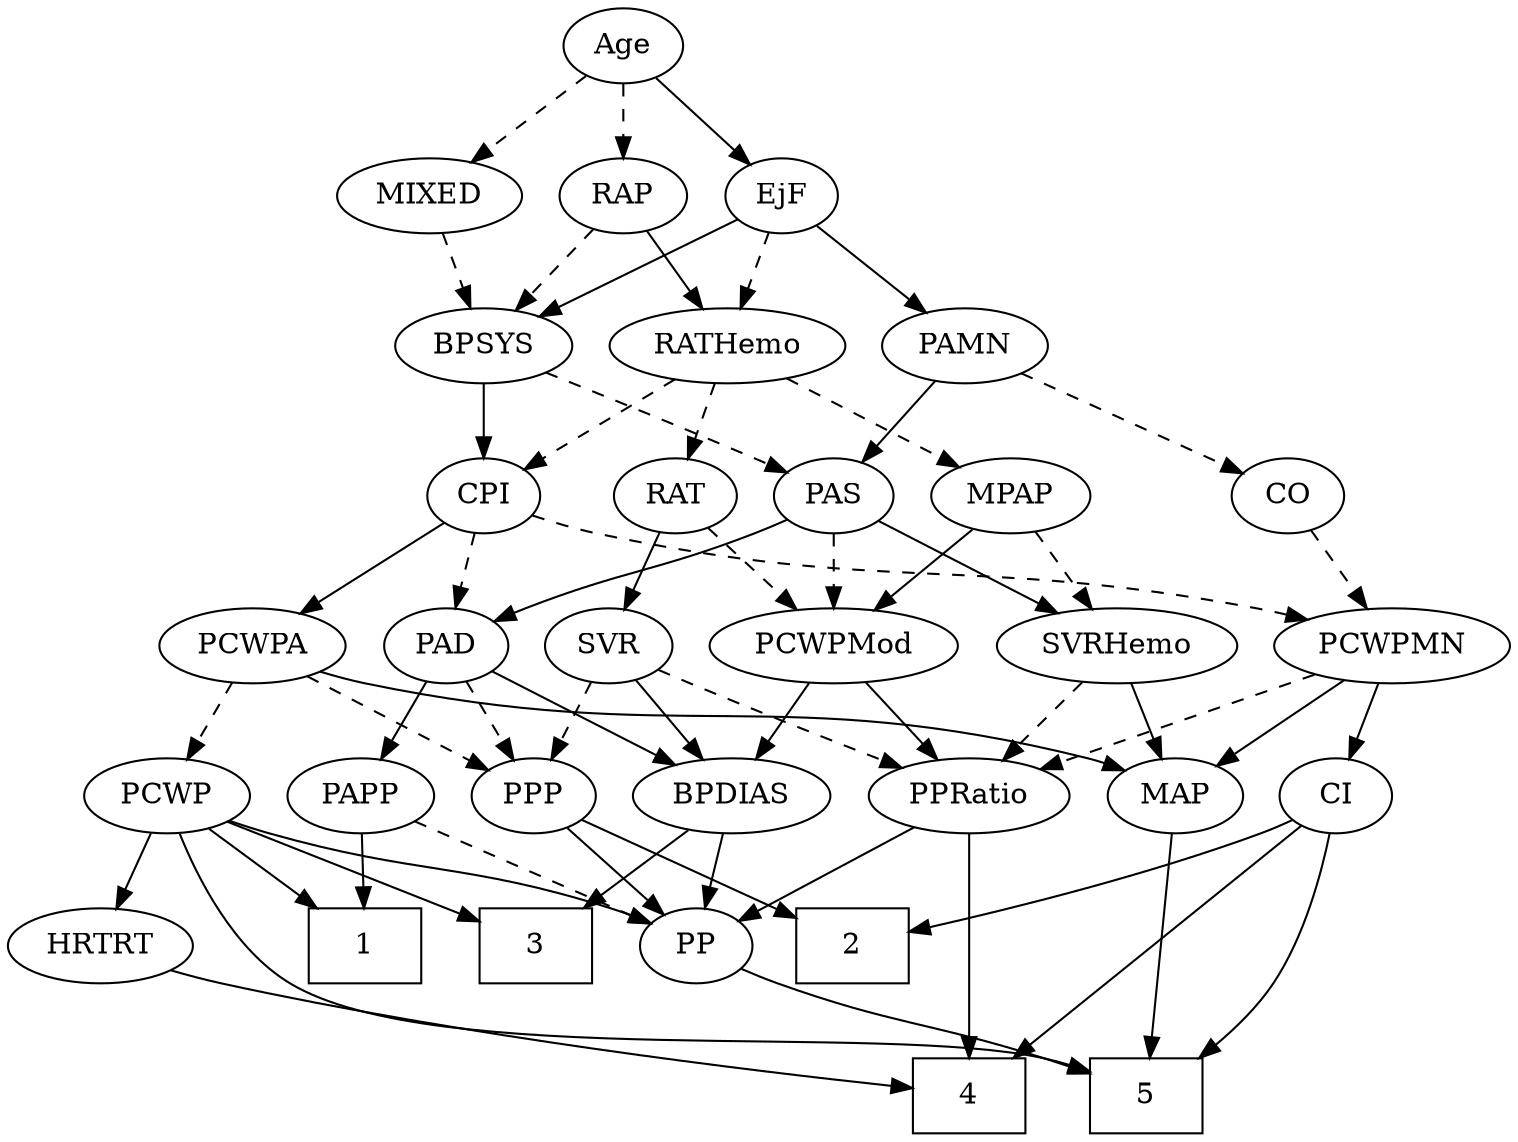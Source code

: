 strict digraph {
	graph [bb="0,0,661.69,540"];
	node [label="\N"];
	1	[height=0.5,
		pos="162.65,90",
		shape=box,
		width=0.75];
	2	[height=0.5,
		pos="378.65,90",
		shape=box,
		width=0.75];
	3	[height=0.5,
		pos="234.65,90",
		shape=box,
		width=0.75];
	4	[height=0.5,
		pos="433.65,18",
		shape=box,
		width=0.75];
	5	[height=0.5,
		pos="506.65,18",
		shape=box,
		width=0.75];
	Age	[height=0.5,
		pos="274.65,522",
		width=0.75];
	EjF	[height=0.5,
		pos="347.65,450",
		width=0.75];
	Age -> EjF	[pos="e,332.9,465.14 289.42,506.83 299.81,496.87 313.89,483.37 325.6,472.14",
		style=solid];
	RAP	[height=0.5,
		pos="274.65,450",
		width=0.77632];
	Age -> RAP	[pos="e,274.65,468.1 274.65,503.7 274.65,495.98 274.65,486.71 274.65,478.11",
		style=dashed];
	MIXED	[height=0.5,
		pos="188.65,450",
		width=1.1193];
	Age -> MIXED	[pos="e,207.27,466.16 258.06,507.5 245.91,497.61 229.15,483.96 215.14,472.56",
		style=dashed];
	BPSYS	[height=0.5,
		pos="215.65,378",
		width=1.0471];
	EjF -> BPSYS	[pos="e,240.17,392 327.02,438.06 306.19,427.02 273.67,409.77 249.14,396.76",
		style=solid];
	PAMN	[height=0.5,
		pos="424.65,378",
		width=1.011];
	EjF -> PAMN	[pos="e,408.02,394.11 363.23,434.83 373.9,425.13 388.26,412.08 400.42,401.03",
		style=solid];
	RATHemo	[height=0.5,
		pos="320.65,378",
		width=1.3721];
	EjF -> RATHemo	[pos="e,327.19,395.96 341.25,432.41 338.13,424.34 334.31,414.43 330.81,405.35",
		style=dashed];
	RAP -> BPSYS	[pos="e,229.24,395.13 261.84,433.81 254.25,424.8 244.45,413.18 235.84,402.95",
		style=dashed];
	RAP -> RATHemo	[pos="e,309.61,395.8 285.08,433.12 290.69,424.59 297.72,413.89 304.05,404.25",
		style=solid];
	MIXED -> BPSYS	[pos="e,209.17,395.79 195.18,432.05 198.27,424.06 202.02,414.33 205.46,405.4",
		style=dashed];
	MPAP	[height=0.5,
		pos="453.65,306",
		width=0.97491];
	PCWPMod	[height=0.5,
		pos="373.65,234",
		width=1.4443];
	MPAP -> PCWPMod	[pos="e,391.98,251.04 436.68,290.15 425.92,280.74 411.79,268.37 399.63,257.73",
		style=solid];
	SVRHemo	[height=0.5,
		pos="493.65,234",
		width=1.3902];
	MPAP -> SVRHemo	[pos="e,483.96,251.96 463.13,288.41 467.84,280.16 473.64,270.01 478.92,260.78",
		style=dashed];
	PAS	[height=0.5,
		pos="373.65,306",
		width=0.75];
	BPSYS -> PAS	[pos="e,352.38,317.18 242.89,365.45 267.69,354.88 305.25,338.68 337.65,324 339.44,323.19 341.28,322.34 343.14,321.49",
		style=dashed];
	CPI	[height=0.5,
		pos="215.65,306",
		width=0.75];
	BPSYS -> CPI	[pos="e,215.65,324.1 215.65,359.7 215.65,351.98 215.65,342.71 215.65,334.11",
		style=solid];
	PAD	[height=0.5,
		pos="200.65,234",
		width=0.79437];
	BPDIAS	[height=0.5,
		pos="326.65,162",
		width=1.1735];
	PAD -> BPDIAS	[pos="e,301.91,176.74 221.45,221.44 240.87,210.66 270.17,194.38 292.92,181.73",
		style=solid];
	PPP	[height=0.5,
		pos="239.65,162",
		width=0.75];
	PAD -> PPP	[pos="e,230.65,179.15 209.69,216.76 214.47,208.19 220.43,197.49 225.77,187.9",
		style=dashed];
	PAPP	[height=0.5,
		pos="162.65,162",
		width=0.88464];
	PAD -> PAPP	[pos="e,171.68,179.63 191.83,216.76 187.29,208.4 181.66,198.02 176.55,188.61",
		style=solid];
	CO	[height=0.5,
		pos="572.65,306",
		width=0.75];
	PCWPMN	[height=0.5,
		pos="611.65,234",
		width=1.3902];
	CO -> PCWPMN	[pos="e,602.11,252.12 581.69,288.76 586.28,280.53 591.97,270.32 597.15,261.02",
		style=dashed];
	PAS -> PAD	[pos="e,223.04,245.34 352.47,294.6 347.64,292.34 342.5,290.02 337.65,288 294.43,269.98 282.04,269.57 238.65,252 236.58,251.16 234.46,250.28 \
232.32,249.37",
		style=solid];
	PAS -> PCWPMod	[pos="e,373.65,252.1 373.65,287.7 373.65,279.98 373.65,270.71 373.65,262.11",
		style=dashed];
	PAS -> SVRHemo	[pos="e,468.37,249.74 393.46,293.44 411.4,282.98 438.21,267.34 459.59,254.87",
		style=solid];
	PAMN -> CO	[pos="e,550.9,317.28 450.09,364.97 475.52,352.94 514.65,334.43 541.83,321.58",
		style=dashed];
	PAMN -> PAS	[pos="e,385.06,322.67 412.82,360.76 406.35,351.89 398.23,340.74 391.05,330.89",
		style=solid];
	RATHemo -> MPAP	[pos="e,429.89,319.5 347.56,362.83 368.78,351.67 398.44,336.06 421.01,324.18",
		style=dashed];
	RATHemo -> CPI	[pos="e,234.19,319.36 297.86,361.81 281.63,350.99 259.75,336.4 242.64,325",
		style=dashed];
	RAT	[height=0.5,
		pos="301.65,306",
		width=0.75827];
	RATHemo -> RAT	[pos="e,306.2,323.79 316.05,360.05 313.9,352.14 311.29,342.54 308.89,333.69",
		style=dashed];
	CPI -> PAD	[pos="e,204.35,252.28 212.02,288.05 210.35,280.26 208.32,270.82 206.45,262.08",
		style=dashed];
	PCWPA	[height=0.5,
		pos="112.65,234",
		width=1.1555];
	CPI -> PCWPA	[pos="e,134.11,249.59 197.23,292.49 182.02,282.14 160.12,267.26 142.41,255.23",
		style=solid];
	CPI -> PCWPMN	[pos="e,575.36,246.42 238.51,296.14 246.94,293.16 256.62,290.08 265.65,288 390.92,259.16 426.72,277.88 552.65,252 556.82,251.14 561.12,\
250.14 565.42,249.06",
		style=dashed];
	SVR	[height=0.5,
		pos="275.65,234",
		width=0.77632];
	RAT -> SVR	[pos="e,281.94,251.96 295.48,288.41 292.49,280.34 288.81,270.43 285.44,261.35",
		style=solid];
	RAT -> PCWPMod	[pos="e,356.99,251.2 316.56,290.5 326.14,281.19 338.78,268.9 349.73,258.25",
		style=dashed];
	SVR -> BPDIAS	[pos="e,314.65,179.47 286.97,217.46 293.32,208.74 301.4,197.65 308.61,187.76",
		style=solid];
	SVR -> PPP	[pos="e,247.95,179.15 267.3,216.76 262.93,208.28 257.5,197.71 252.61,188.2",
		style=dashed];
	PPRatio	[height=0.5,
		pos="426.65,162",
		width=1.1013];
	SVR -> PPRatio	[pos="e,399.82,175.44 297.6,222.82 321.93,211.55 361.53,193.19 390.46,179.78",
		style=dashed];
	PCWPMod -> BPDIAS	[pos="e,337.7,179.47 362.51,216.41 356.77,207.87 349.66,197.28 343.29,187.79",
		style=solid];
	PCWPMod -> PPRatio	[pos="e,414.18,179.47 386.21,216.41 392.74,207.78 400.86,197.06 408.1,187.5",
		style=solid];
	MAP	[height=0.5,
		pos="514.65,162",
		width=0.84854];
	PCWPA -> MAP	[pos="e,491.96,174.23 143.02,221.52 149.43,219.43 156.21,217.45 162.65,216 299.27,185.29 340.43,216.38 475.65,180 477.93,179.38 480.26,\
178.66 482.58,177.85",
		style=solid];
	PCWPA -> PPP	[pos="e,219.52,174.1 137.43,219.34 158.4,207.78 188.48,191.2 210.58,179.02",
		style=dashed];
	PCWP	[height=0.5,
		pos="77.646,162",
		width=0.97491];
	PCWPA -> PCWP	[pos="e,86.041,179.79 104.17,216.05 100.09,207.89 95.102,197.91 90.559,188.82",
		style=dashed];
	PCWPMN -> MAP	[pos="e,533.17,176.37 590.12,217.46 575.84,207.16 556.99,193.56 541.7,182.53",
		style=solid];
	PCWPMN -> PPRatio	[pos="e,456.08,174.14 578.57,220.49 546.88,208.5 499.06,190.4 465.55,177.72",
		style=dashed];
	CI	[height=0.5,
		pos="590.65,162",
		width=0.75];
	PCWPMN -> CI	[pos="e,595.68,179.79 606.56,216.05 604.16,208.06 601.25,198.33 598.57,189.4",
		style=solid];
	SVRHemo -> MAP	[pos="e,509.61,179.79 498.73,216.05 501.13,208.06 504.05,198.33 506.73,189.4",
		style=solid];
	SVRHemo -> PPRatio	[pos="e,441.64,178.67 478.11,216.76 469.36,207.62 458.29,196.06 448.66,186",
		style=dashed];
	BPDIAS -> 3	[pos="e,257.16,108.13 306.68,145.81 294.6,136.62 278.95,124.71 265.33,114.34",
		style=solid];
	PP	[height=0.5,
		pos="306.65,90",
		width=0.75];
	BPDIAS -> PP	[pos="e,311.44,107.79 321.81,144.05 319.54,136.14 316.8,126.54 314.27,117.69",
		style=solid];
	MAP -> 5	[pos="e,507.61,36.189 513.68,143.87 512.32,119.67 509.81,75.211 508.19,46.393",
		style=solid];
	PP -> 5	[pos="e,479.37,32.105 327.72,78.34 332.56,76.092 337.73,73.844 342.65,72 397.58,51.404 414.6,56.308 469.65,36 469.75,35.963 469.85,35.926 \
469.95,35.889",
		style=solid];
	PPP -> 2	[pos="e,351.47,104.68 260.46,150.52 282.04,139.65 316.22,122.44 342.28,109.31",
		style=solid];
	PPP -> PP	[pos="e,292.78,105.49 253.53,146.5 262.78,136.83 275.12,123.94 285.57,113.02",
		style=solid];
	PPRatio -> 4	[pos="e,432.8,36.189 427.49,143.87 428.68,119.67 430.88,75.211 432.3,46.393",
		style=solid];
	PPRatio -> PP	[pos="e,326.43,102.54 403.22,147.34 383.74,135.97 355.92,119.74 335.14,107.62",
		style=solid];
	PCWP -> 1	[pos="e,141.96,108.04 95.673,146.15 106.79,137 121.29,125.06 133.95,114.63",
		style=solid];
	PCWP -> 3	[pos="e,207.56,103.89 103.7,149.84 126.45,140.04 160.54,125.23 198.39,108.06",
		style=solid];
	PCWP -> 5	[pos="e,479.54,32.654 81.847,143.96 87.94,123.19 101.37,88.779 126.65,72 190.5,29.612 395.73,56.268 469.65,36 469.75,35.972 469.85,35.944 \
469.95,35.915",
		style=solid];
	PCWP -> PP	[pos="e,286.01,101.63 104.44,150 110.08,147.87 116.02,145.76 121.65,144 186.67,123.68 206.4,130.66 270.65,108 272.55,107.33 274.49,106.59 \
276.44,105.8",
		style=solid];
	HRTRT	[height=0.5,
		pos="39.646,90",
		width=1.1013];
	PCWP -> HRTRT	[pos="e,48.851,107.96 68.641,144.41 64.164,136.16 58.651,126.01 53.639,116.78",
		style=solid];
	CI -> 2	[pos="e,405.9,97.857 569.55,150.4 564.71,148.15 559.55,145.88 554.65,144 507.74,125.98 451.96,110.08 415.96,100.5",
		style=solid];
	CI -> 4	[pos="e,452.68,36.218 575.31,147.13 548.59,122.96 493.22,72.886 460.18,42.994",
		style=solid];
	CI -> 5	[pos="e,530.26,36.101 588.19,143.82 584.89,125.04 577.76,94.599 563.65,72 556.88,61.165 547.34,51.105 538,42.725",
		style=solid];
	PAPP -> 1	[pos="e,162.65,108.1 162.65,143.7 162.65,135.98 162.65,126.71 162.65,118.11",
		style=solid];
	PAPP -> PP	[pos="e,285.54,101.26 186.1,149.6 210.66,137.66 249.32,118.86 276.22,105.79",
		style=dashed];
	HRTRT -> 4	[pos="e,406.49,21.827 70.266,78.483 77.846,76.123 85.99,73.791 93.646,72 202.25,46.593 333.28,30.055 396.26,22.963",
		style=solid];
}
